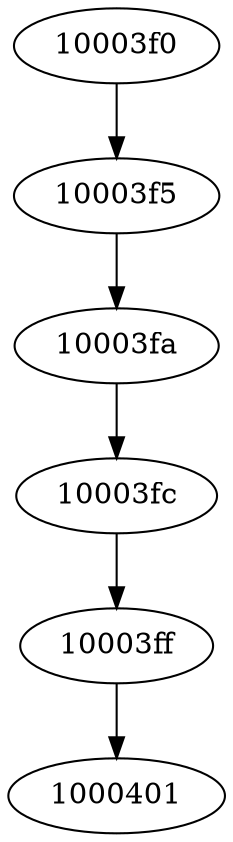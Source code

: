 digraph mon_graphe {
"10003f0"->"10003f5";
"10003f5"->"10003fa";
"10003fa"->"10003fc";
"10003fc"->"10003ff";
"10003ff"->"1000401";
"1000401";
}